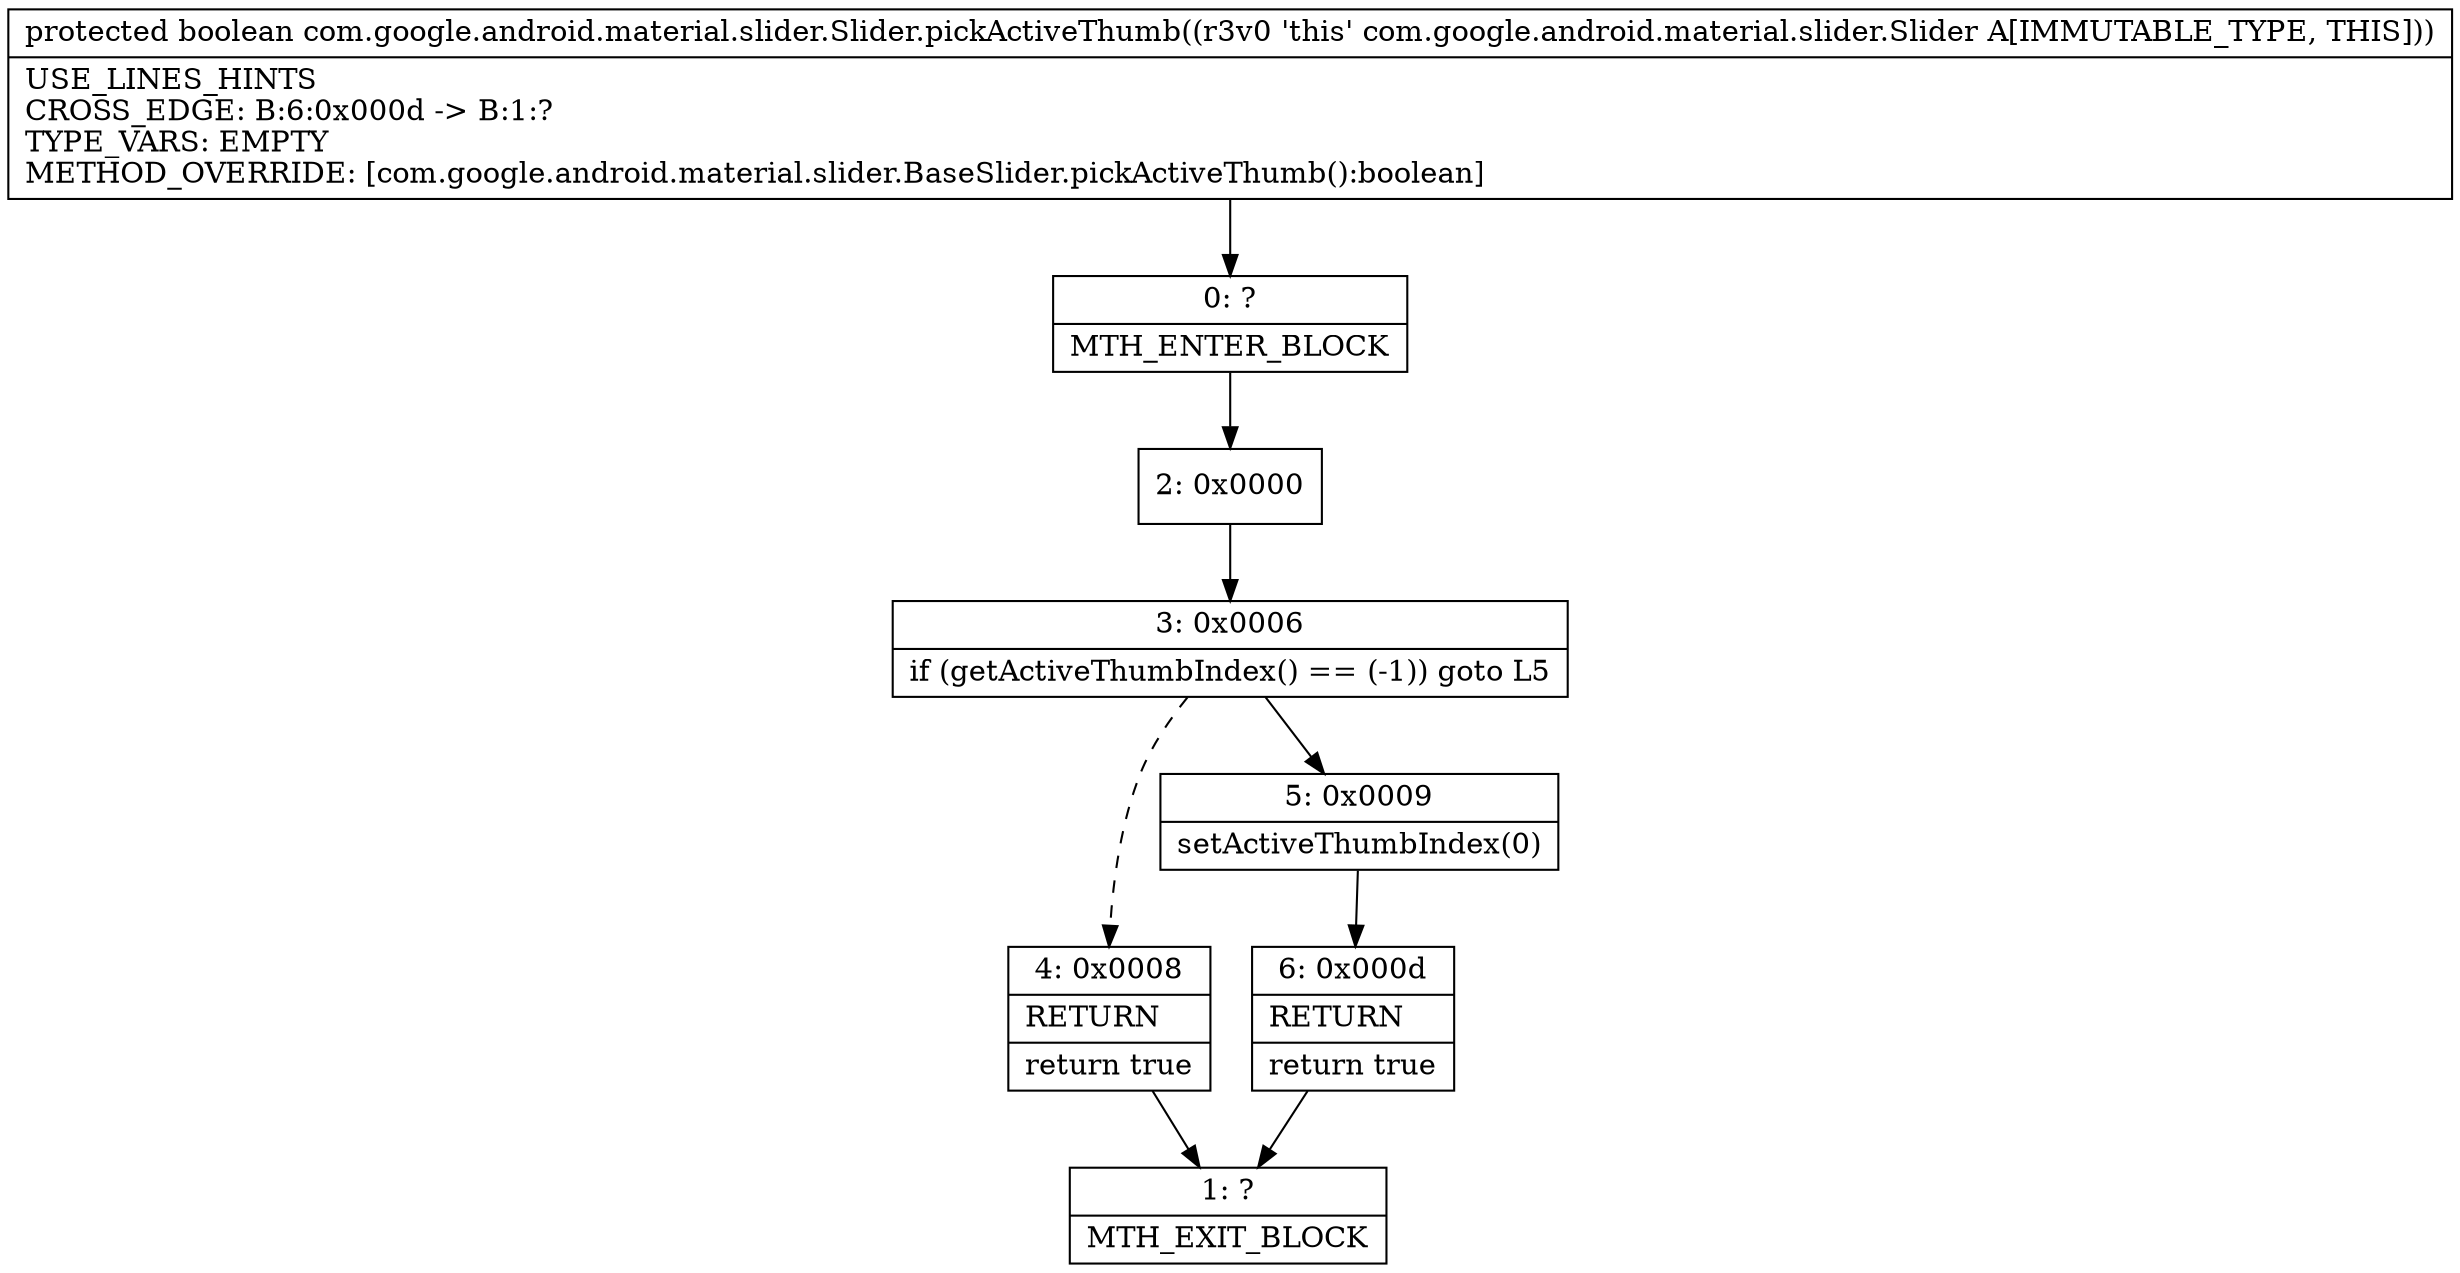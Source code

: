 digraph "CFG forcom.google.android.material.slider.Slider.pickActiveThumb()Z" {
Node_0 [shape=record,label="{0\:\ ?|MTH_ENTER_BLOCK\l}"];
Node_2 [shape=record,label="{2\:\ 0x0000}"];
Node_3 [shape=record,label="{3\:\ 0x0006|if (getActiveThumbIndex() == (\-1)) goto L5\l}"];
Node_4 [shape=record,label="{4\:\ 0x0008|RETURN\l|return true\l}"];
Node_1 [shape=record,label="{1\:\ ?|MTH_EXIT_BLOCK\l}"];
Node_5 [shape=record,label="{5\:\ 0x0009|setActiveThumbIndex(0)\l}"];
Node_6 [shape=record,label="{6\:\ 0x000d|RETURN\l|return true\l}"];
MethodNode[shape=record,label="{protected boolean com.google.android.material.slider.Slider.pickActiveThumb((r3v0 'this' com.google.android.material.slider.Slider A[IMMUTABLE_TYPE, THIS]))  | USE_LINES_HINTS\lCROSS_EDGE: B:6:0x000d \-\> B:1:?\lTYPE_VARS: EMPTY\lMETHOD_OVERRIDE: [com.google.android.material.slider.BaseSlider.pickActiveThumb():boolean]\l}"];
MethodNode -> Node_0;Node_0 -> Node_2;
Node_2 -> Node_3;
Node_3 -> Node_4[style=dashed];
Node_3 -> Node_5;
Node_4 -> Node_1;
Node_5 -> Node_6;
Node_6 -> Node_1;
}

